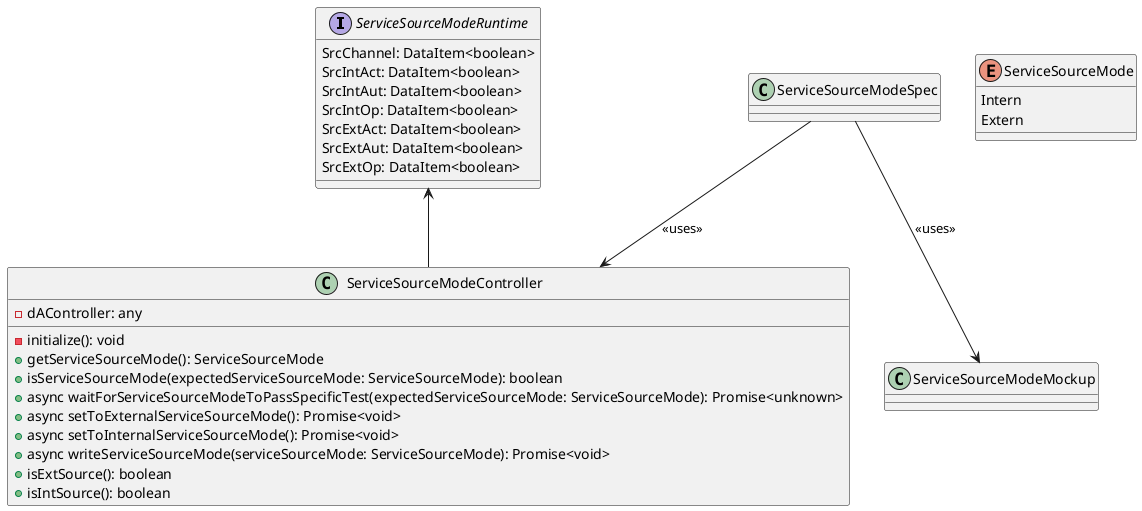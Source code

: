 /*
 * MIT License
 *
 * Copyright (c) 2021 P2O-Lab <p2o-lab@mailbox.tu-dresden.de>,
 * Chair for Process Control Systems, Technische Universität Dresden
 *
 * Permission is hereby granted, free of charge, to any person obtaining a copy
 * of this software and associated documentation files (the "Software"), to deal
 * in the Software without restriction, including without limitation the rights
 * to use, copy, modify, merge, publish, distribute, sublicense, and/or sell
 * copies of the Software, and to permit persons to whom the Software is
 * furnished to do so, subject to the following conditions:
 *
 * The above copyright notice and this permission notice shall be included in all
 * copies or substantial portions of the Software.
 *
 * THE SOFTWARE IS PROVIDED "AS IS", WITHOUT WARRANTY OF ANY KIND, EXPRESS OR
 * IMPLIED, INCLUDING BUT NOT LIMITED TO THE WARRANTIES OF MERCHANTABILITY,
 * FITNESS FOR A PARTICULAR PURPOSE AND NONINFRINGEMENT. IN NO EVENT SHALL THE
 * AUTHORS OR COPYRIGHT HOLDERS BE LIABLE FOR ANY CLAIM, DAMAGES OR OTHER
 * LIABILITY, WHETHER IN AN ACTION OF CONTRACT, TORT OR OTHERWISE, ARISING FROM,
 * OUT OF OR IN CONNECTION WITH THE SOFTWARE OR THE USE OR OTHER DEALINGS IN THE
 * SOFTWARE.
 */
 
@startuml
'https://plantuml.com/class-diagram

interface ServiceSourceModeRuntime{
    SrcChannel: DataItem<boolean>
	SrcIntAct: DataItem<boolean>
	SrcIntAut: DataItem<boolean>
	SrcIntOp: DataItem<boolean>
	SrcExtAct: DataItem<boolean>
	SrcExtAut: DataItem<boolean>
	SrcExtOp: DataItem<boolean>
}

enum ServiceSourceMode{
Intern
Extern
}


class ServiceSourceModeController{
    - dAController: any
    - initialize(): void
    + getServiceSourceMode(): ServiceSourceMode
    + isServiceSourceMode(expectedServiceSourceMode: ServiceSourceMode): boolean
    + async waitForServiceSourceModeToPassSpecificTest(expectedServiceSourceMode: ServiceSourceMode): Promise<unknown>
    + async setToExternalServiceSourceMode(): Promise<void>
    + async setToInternalServiceSourceMode(): Promise<void>
    + async writeServiceSourceMode(serviceSourceMode: ServiceSourceMode): Promise<void>
    + isExtSource(): boolean
    + isIntSource(): boolean
}

ServiceSourceModeRuntime <-- ServiceSourceModeController
ServiceSourceModeSpec --> ServiceSourceModeController : <<uses>>
ServiceSourceModeSpec --> ServiceSourceModeMockup : <<uses>>
@enduml
